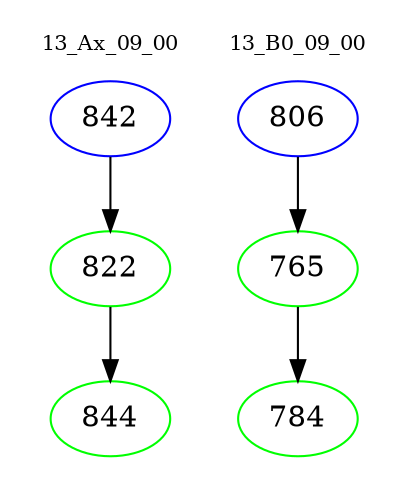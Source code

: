 digraph{
subgraph cluster_0 {
color = white
label = "13_Ax_09_00";
fontsize=10;
T0_842 [label="842", color="blue"]
T0_842 -> T0_822 [color="black"]
T0_822 [label="822", color="green"]
T0_822 -> T0_844 [color="black"]
T0_844 [label="844", color="green"]
}
subgraph cluster_1 {
color = white
label = "13_B0_09_00";
fontsize=10;
T1_806 [label="806", color="blue"]
T1_806 -> T1_765 [color="black"]
T1_765 [label="765", color="green"]
T1_765 -> T1_784 [color="black"]
T1_784 [label="784", color="green"]
}
}
